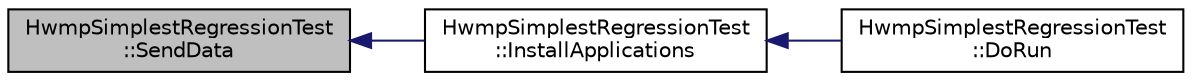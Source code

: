 digraph "HwmpSimplestRegressionTest::SendData"
{
  edge [fontname="Helvetica",fontsize="10",labelfontname="Helvetica",labelfontsize="10"];
  node [fontname="Helvetica",fontsize="10",shape=record];
  rankdir="LR";
  Node1 [label="HwmpSimplestRegressionTest\l::SendData",height=0.2,width=0.4,color="black", fillcolor="grey75", style="filled", fontcolor="black"];
  Node1 -> Node2 [dir="back",color="midnightblue",fontsize="10",style="solid"];
  Node2 [label="HwmpSimplestRegressionTest\l::InstallApplications",height=0.2,width=0.4,color="black", fillcolor="white", style="filled",URL="$de/daa/classHwmpSimplestRegressionTest.html#a8c6e0b9cf7ae88ff06694a2520978ffc",tooltip="Install application function. "];
  Node2 -> Node3 [dir="back",color="midnightblue",fontsize="10",style="solid"];
  Node3 [label="HwmpSimplestRegressionTest\l::DoRun",height=0.2,width=0.4,color="black", fillcolor="white", style="filled",URL="$de/daa/classHwmpSimplestRegressionTest.html#a66060eab1ba10620e724e97901e03168",tooltip="Implementation to actually run this TestCase. "];
}
